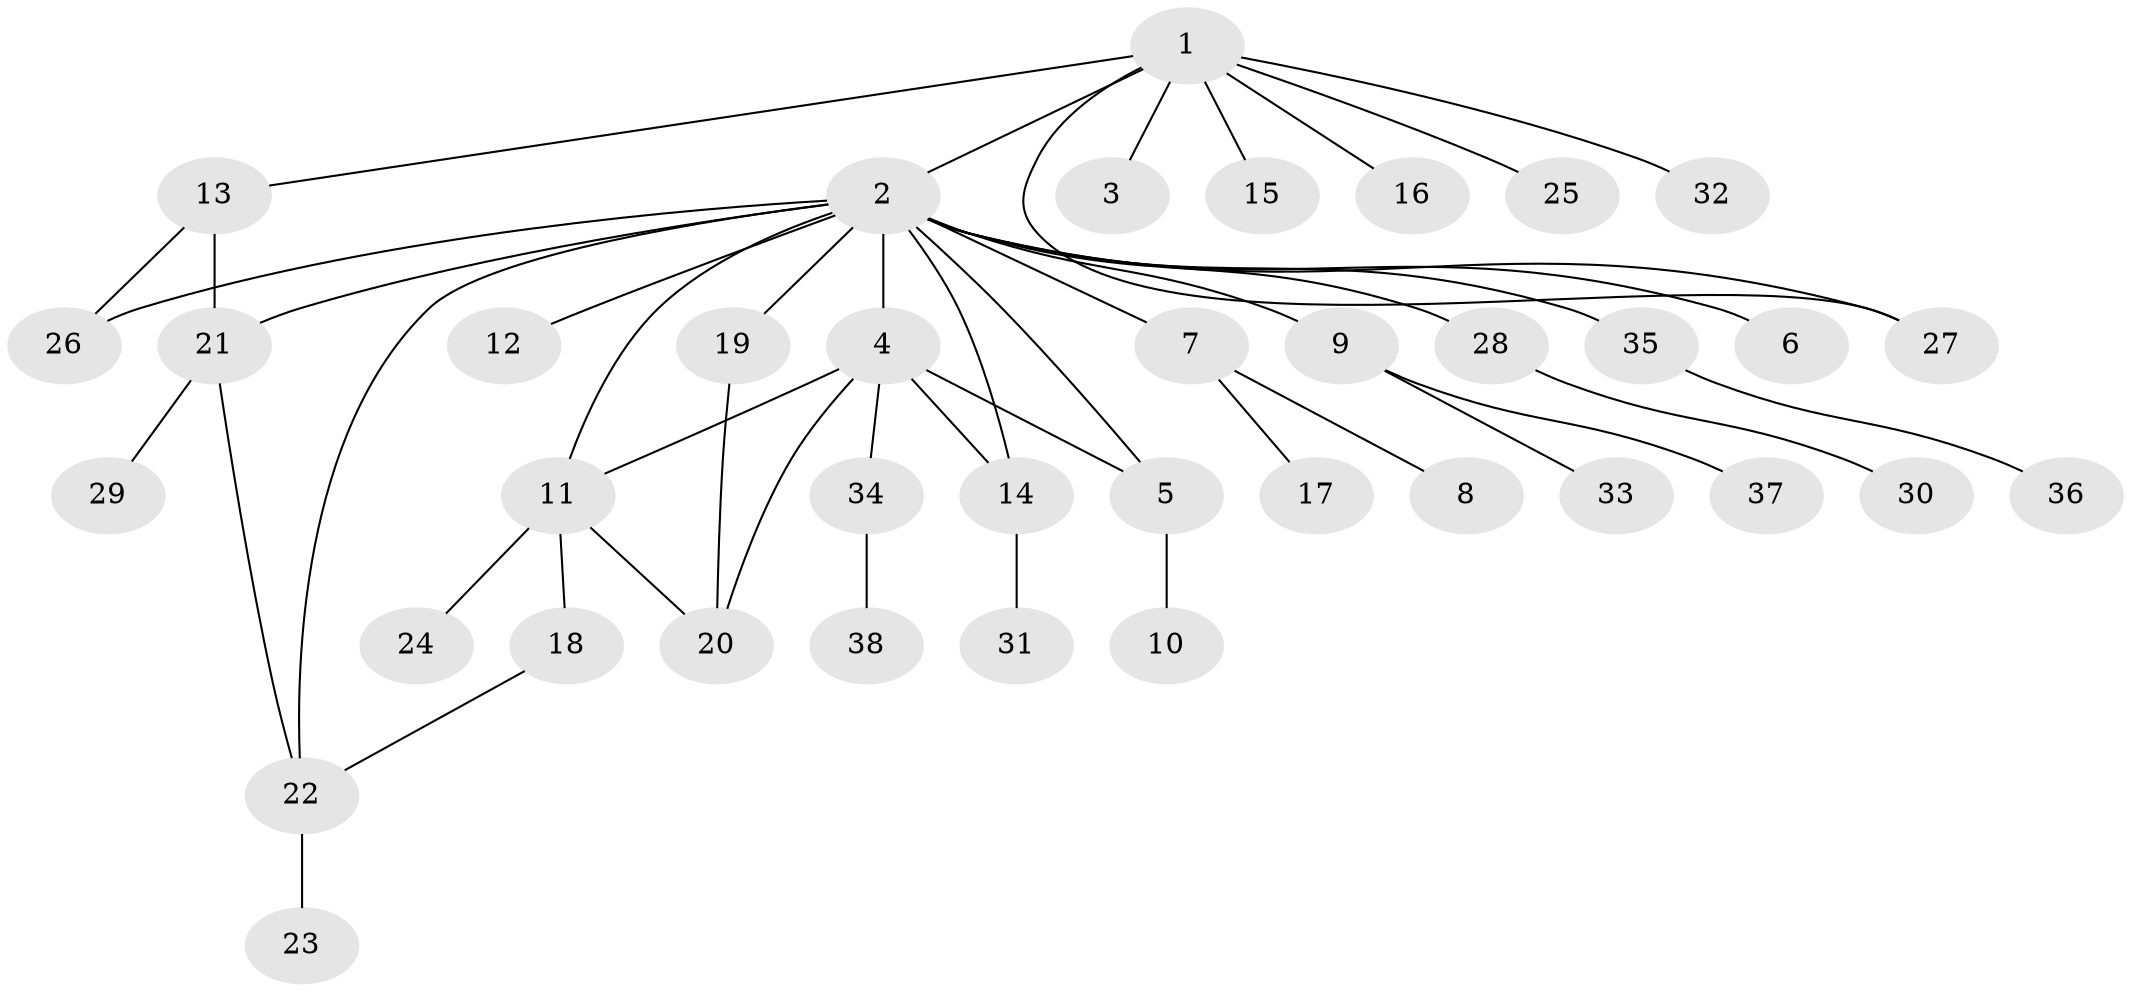 // original degree distribution, {8: 0.013157894736842105, 29: 0.013157894736842105, 1: 0.5526315789473685, 2: 0.19736842105263158, 3: 0.11842105263157894, 4: 0.06578947368421052, 6: 0.013157894736842105, 7: 0.013157894736842105, 5: 0.013157894736842105}
// Generated by graph-tools (version 1.1) at 2025/35/03/09/25 02:35:27]
// undirected, 38 vertices, 47 edges
graph export_dot {
graph [start="1"]
  node [color=gray90,style=filled];
  1;
  2;
  3;
  4;
  5;
  6;
  7;
  8;
  9;
  10;
  11;
  12;
  13;
  14;
  15;
  16;
  17;
  18;
  19;
  20;
  21;
  22;
  23;
  24;
  25;
  26;
  27;
  28;
  29;
  30;
  31;
  32;
  33;
  34;
  35;
  36;
  37;
  38;
  1 -- 2 [weight=1.0];
  1 -- 3 [weight=1.0];
  1 -- 13 [weight=1.0];
  1 -- 15 [weight=1.0];
  1 -- 16 [weight=1.0];
  1 -- 25 [weight=1.0];
  1 -- 27 [weight=1.0];
  1 -- 32 [weight=1.0];
  2 -- 4 [weight=11.0];
  2 -- 5 [weight=1.0];
  2 -- 6 [weight=1.0];
  2 -- 7 [weight=1.0];
  2 -- 9 [weight=1.0];
  2 -- 11 [weight=2.0];
  2 -- 12 [weight=1.0];
  2 -- 14 [weight=1.0];
  2 -- 19 [weight=1.0];
  2 -- 21 [weight=1.0];
  2 -- 22 [weight=1.0];
  2 -- 26 [weight=1.0];
  2 -- 27 [weight=2.0];
  2 -- 28 [weight=1.0];
  2 -- 35 [weight=1.0];
  4 -- 5 [weight=1.0];
  4 -- 11 [weight=1.0];
  4 -- 14 [weight=1.0];
  4 -- 20 [weight=1.0];
  4 -- 34 [weight=1.0];
  5 -- 10 [weight=5.0];
  7 -- 8 [weight=1.0];
  7 -- 17 [weight=1.0];
  9 -- 33 [weight=1.0];
  9 -- 37 [weight=1.0];
  11 -- 18 [weight=3.0];
  11 -- 20 [weight=1.0];
  11 -- 24 [weight=1.0];
  13 -- 21 [weight=1.0];
  13 -- 26 [weight=1.0];
  14 -- 31 [weight=1.0];
  18 -- 22 [weight=1.0];
  19 -- 20 [weight=1.0];
  21 -- 22 [weight=1.0];
  21 -- 29 [weight=1.0];
  22 -- 23 [weight=1.0];
  28 -- 30 [weight=1.0];
  34 -- 38 [weight=1.0];
  35 -- 36 [weight=1.0];
}
